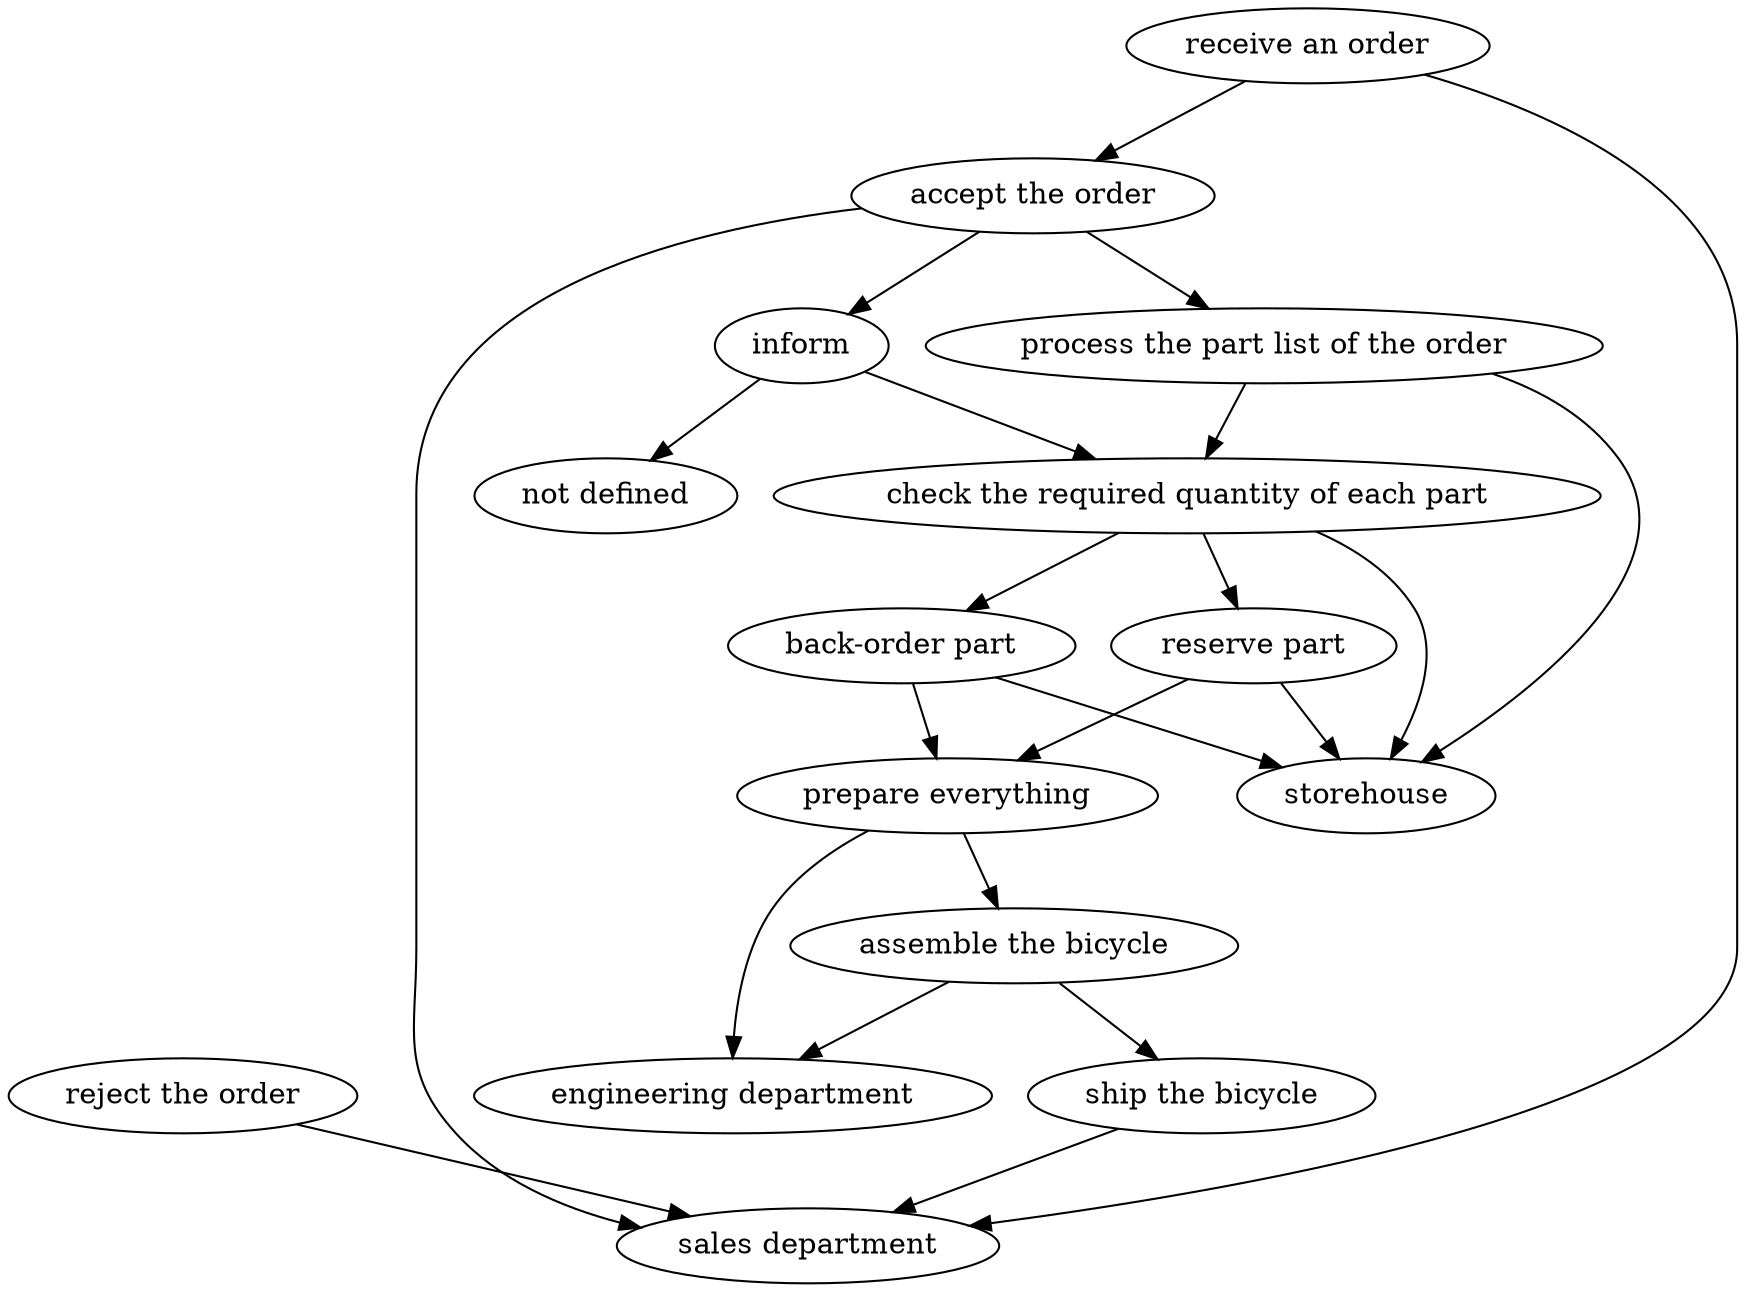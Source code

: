 strict digraph "doc-1.1" {
	graph [name="doc-1.1"];
	"receive an order"	[attrs="{'type': 'Activity', 'label': 'receive an order'}"];
	"accept the order"	[attrs="{'type': 'Activity', 'label': 'accept the order'}"];
	"receive an order" -> "accept the order"	[attrs="{'type': 'flow', 'label': 'flow'}"];
	"sales department"	[attrs="{'type': 'Actor', 'label': 'sales department'}"];
	"receive an order" -> "sales department"	[attrs="{'type': 'actor performer', 'label': 'actor performer'}"];
	"reject the order"	[attrs="{'type': 'Activity', 'label': 'reject the order'}"];
	"reject the order" -> "sales department"	[attrs="{'type': 'actor performer', 'label': 'actor performer'}"];
	inform	[attrs="{'type': 'Activity', 'label': 'inform'}"];
	"accept the order" -> inform	[attrs="{'type': 'flow', 'label': 'flow'}"];
	"process the part list of the order"	[attrs="{'type': 'Activity', 'label': 'process the part list of the order'}"];
	"accept the order" -> "process the part list of the order"	[attrs="{'type': 'flow', 'label': 'flow'}"];
	"accept the order" -> "sales department"	[attrs="{'type': 'actor performer', 'label': 'actor performer'}"];
	"check the required quantity of each part"	[attrs="{'type': 'Activity', 'label': 'check the required quantity of each part'}"];
	inform -> "check the required quantity of each part"	[attrs="{'type': 'flow', 'label': 'flow'}"];
	"not defined"	[attrs="{'type': 'Actor', 'label': 'not defined'}"];
	inform -> "not defined"	[attrs="{'type': 'actor performer', 'label': 'actor performer'}"];
	"process the part list of the order" -> "check the required quantity of each part"	[attrs="{'type': 'flow', 'label': 'flow'}"];
	storehouse	[attrs="{'type': 'Actor', 'label': 'storehouse'}"];
	"process the part list of the order" -> storehouse	[attrs="{'type': 'actor performer', 'label': 'actor performer'}"];
	"reserve part"	[attrs="{'type': 'Activity', 'label': 'reserve part'}"];
	"check the required quantity of each part" -> "reserve part"	[attrs="{'type': 'flow', 'label': 'flow'}"];
	"back-order part"	[attrs="{'type': 'Activity', 'label': 'back-order part'}"];
	"check the required quantity of each part" -> "back-order part"	[attrs="{'type': 'flow', 'label': 'flow'}"];
	"check the required quantity of each part" -> storehouse	[attrs="{'type': 'actor performer', 'label': 'actor performer'}"];
	"prepare everything"	[attrs="{'type': 'Activity', 'label': 'prepare everything'}"];
	"reserve part" -> "prepare everything"	[attrs="{'type': 'flow', 'label': 'flow'}"];
	"reserve part" -> storehouse	[attrs="{'type': 'actor performer', 'label': 'actor performer'}"];
	"back-order part" -> "prepare everything"	[attrs="{'type': 'flow', 'label': 'flow'}"];
	"back-order part" -> storehouse	[attrs="{'type': 'actor performer', 'label': 'actor performer'}"];
	"assemble the bicycle"	[attrs="{'type': 'Activity', 'label': 'assemble the bicycle'}"];
	"prepare everything" -> "assemble the bicycle"	[attrs="{'type': 'flow', 'label': 'flow'}"];
	"engineering department"	[attrs="{'type': 'Actor', 'label': 'engineering department'}"];
	"prepare everything" -> "engineering department"	[attrs="{'type': 'actor performer', 'label': 'actor performer'}"];
	"ship the bicycle"	[attrs="{'type': 'Activity', 'label': 'ship the bicycle'}"];
	"assemble the bicycle" -> "ship the bicycle"	[attrs="{'type': 'flow', 'label': 'flow'}"];
	"assemble the bicycle" -> "engineering department"	[attrs="{'type': 'actor performer', 'label': 'actor performer'}"];
	"ship the bicycle" -> "sales department"	[attrs="{'type': 'actor performer', 'label': 'actor performer'}"];
}
